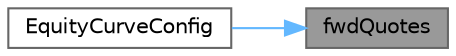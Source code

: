 digraph "fwdQuotes"
{
 // INTERACTIVE_SVG=YES
 // LATEX_PDF_SIZE
  bgcolor="transparent";
  edge [fontname=Helvetica,fontsize=10,labelfontname=Helvetica,labelfontsize=10];
  node [fontname=Helvetica,fontsize=10,shape=box,height=0.2,width=0.4];
  rankdir="RL";
  Node1 [label="fwdQuotes",height=0.2,width=0.4,color="gray40", fillcolor="grey60", style="filled", fontcolor="black",tooltip=" "];
  Node1 -> Node2 [dir="back",color="steelblue1",style="solid"];
  Node2 [label="EquityCurveConfig",height=0.2,width=0.4,color="grey40", fillcolor="white", style="filled",URL="$classore_1_1data_1_1_equity_curve_config.html#ae22a8c218dee37d542b49753d040060a",tooltip="Detailed constructor."];
}

